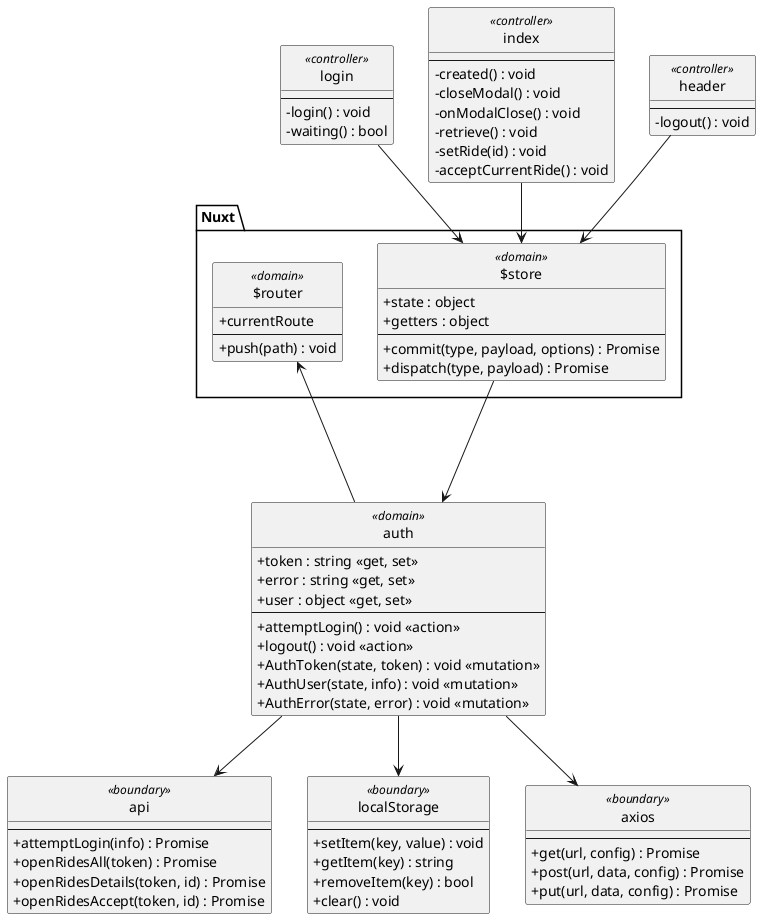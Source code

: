 @startuml

skinparam shadowing false
skinparam classAttributeIconSize 0
skinparam monochrome true
skinparam background white
skinparam style strictuml

package Nuxt {
    class $router <<domain>> {
        + currentRoute
        --
        + push(path) : void
    }

    class $store <<domain>> {
        + state : object
        + getters : object
        --
        + commit(type, payload, options) : Promise
        + dispatch(type, payload) : Promise
    }
}

class login <<controller>> {
    --
    - login() : void
    - waiting() : bool
}
login-->$store

class index <<controller>> {
    --
    - created() : void
    - closeModal() : void
    - onModalClose() : void
    - retrieve() : void
    - setRide(id) : void
    - acceptCurrentRide() : void
}
index-->$store

class header <<controller>> {
    --
    - logout() : void
}
header-->$store

class auth <<domain>> {
    + token : string <<get, set>>
    + error : string <<get, set>>
    + user : object <<get, set>>
    --
    + attemptLogin() : void <<action>>
    + logout() : void <<action>>
    + AuthToken(state, token) : void <<mutation>>
    + AuthUser(state, info) : void <<mutation>>
    + AuthError(state, error) : void <<mutation>>
}
$store ---> auth
auth --> $router

class api <<boundary>> {
    --
    + attemptLogin(info) : Promise
    + openRidesAll(token) : Promise
    + openRidesDetails(token, id) : Promise
    + openRidesAccept(token, id) : Promise
}
auth --> api

class localStorage <<boundary>> {
    --
    + setItem(key, value) : void
    + getItem(key) : string
    + removeItem(key) : bool
    + clear() : void
}
auth --> localStorage

class axios <<boundary>> {
    --
    + get(url, config) : Promise
    + post(url, data, config) : Promise
    + put(url, data, config) : Promise
}
auth --> axios

@enduml
